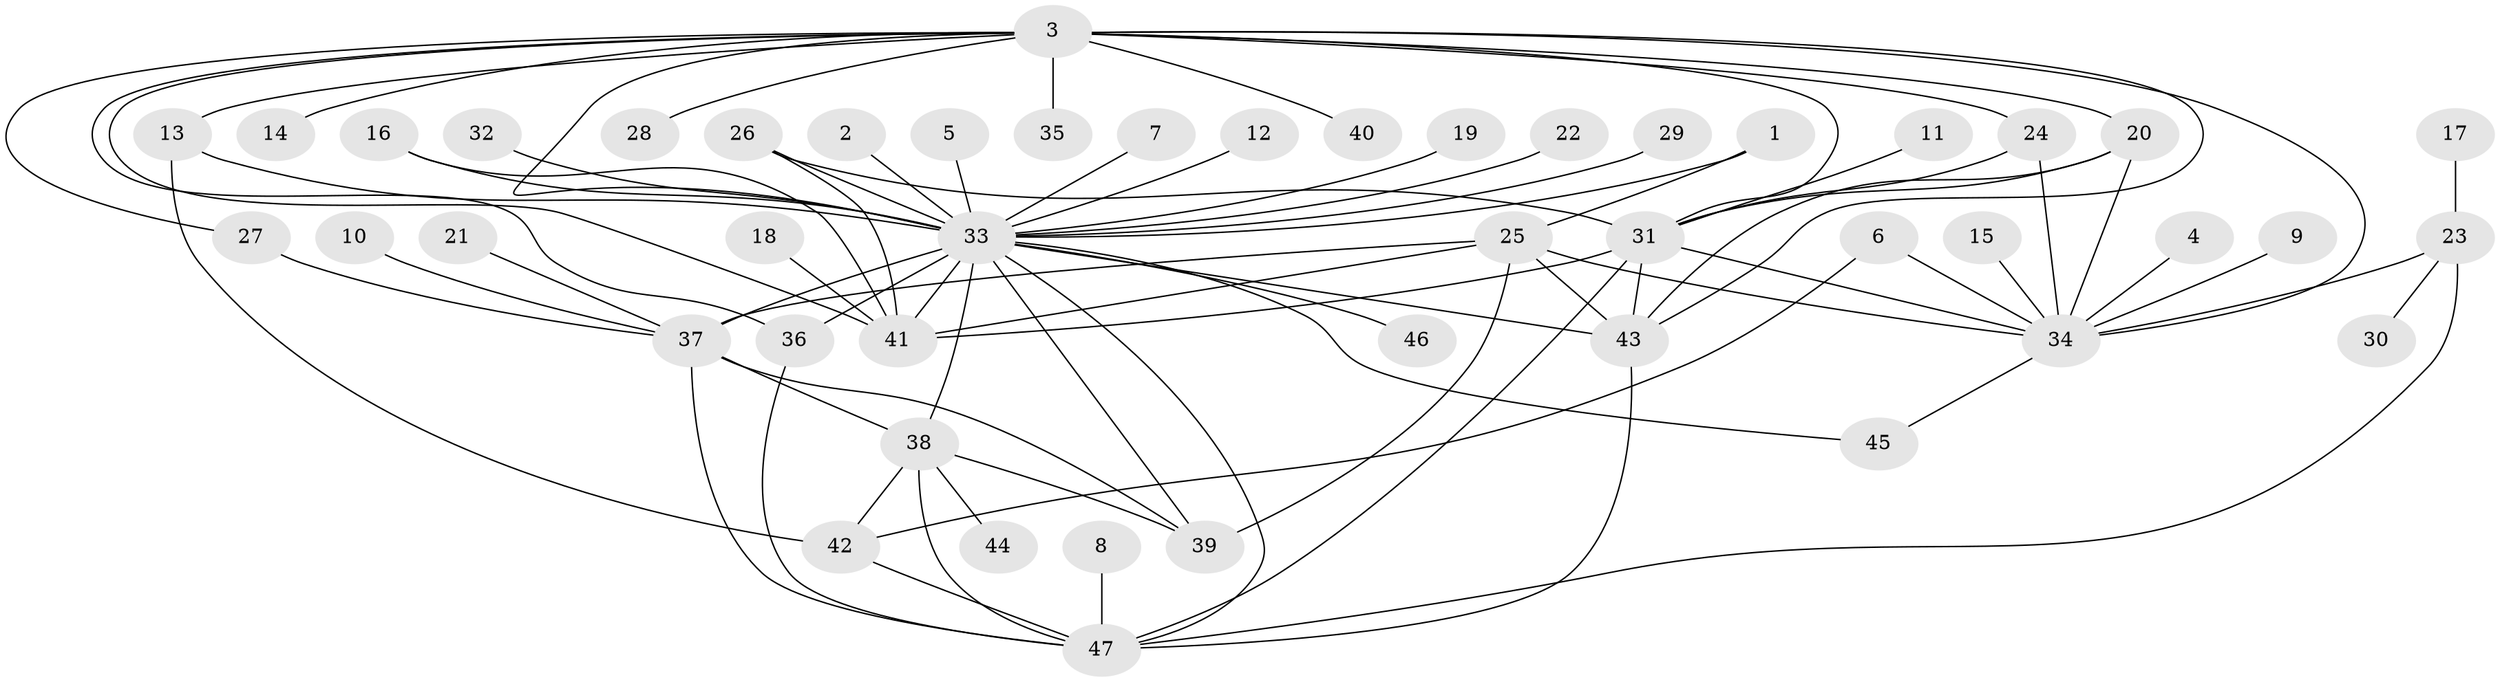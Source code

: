 // original degree distribution, {17: 0.01098901098901099, 5: 0.07692307692307693, 29: 0.01098901098901099, 2: 0.15384615384615385, 11: 0.01098901098901099, 3: 0.14285714285714285, 12: 0.01098901098901099, 1: 0.45054945054945056, 8: 0.03296703296703297, 4: 0.06593406593406594, 7: 0.02197802197802198, 6: 0.01098901098901099}
// Generated by graph-tools (version 1.1) at 2025/25/03/09/25 03:25:54]
// undirected, 47 vertices, 80 edges
graph export_dot {
graph [start="1"]
  node [color=gray90,style=filled];
  1;
  2;
  3;
  4;
  5;
  6;
  7;
  8;
  9;
  10;
  11;
  12;
  13;
  14;
  15;
  16;
  17;
  18;
  19;
  20;
  21;
  22;
  23;
  24;
  25;
  26;
  27;
  28;
  29;
  30;
  31;
  32;
  33;
  34;
  35;
  36;
  37;
  38;
  39;
  40;
  41;
  42;
  43;
  44;
  45;
  46;
  47;
  1 -- 25 [weight=1.0];
  1 -- 33 [weight=1.0];
  2 -- 33 [weight=1.0];
  3 -- 13 [weight=1.0];
  3 -- 14 [weight=1.0];
  3 -- 20 [weight=1.0];
  3 -- 24 [weight=1.0];
  3 -- 27 [weight=1.0];
  3 -- 28 [weight=1.0];
  3 -- 31 [weight=2.0];
  3 -- 33 [weight=2.0];
  3 -- 34 [weight=1.0];
  3 -- 35 [weight=1.0];
  3 -- 36 [weight=1.0];
  3 -- 40 [weight=1.0];
  3 -- 41 [weight=1.0];
  3 -- 43 [weight=2.0];
  4 -- 34 [weight=1.0];
  5 -- 33 [weight=1.0];
  6 -- 34 [weight=1.0];
  6 -- 42 [weight=1.0];
  7 -- 33 [weight=1.0];
  8 -- 47 [weight=1.0];
  9 -- 34 [weight=1.0];
  10 -- 37 [weight=1.0];
  11 -- 31 [weight=1.0];
  12 -- 33 [weight=1.0];
  13 -- 33 [weight=1.0];
  13 -- 42 [weight=1.0];
  15 -- 34 [weight=1.0];
  16 -- 33 [weight=1.0];
  16 -- 41 [weight=1.0];
  17 -- 23 [weight=1.0];
  18 -- 41 [weight=1.0];
  19 -- 33 [weight=1.0];
  20 -- 31 [weight=1.0];
  20 -- 34 [weight=1.0];
  20 -- 43 [weight=1.0];
  21 -- 37 [weight=1.0];
  22 -- 33 [weight=1.0];
  23 -- 30 [weight=1.0];
  23 -- 34 [weight=1.0];
  23 -- 47 [weight=1.0];
  24 -- 31 [weight=1.0];
  24 -- 34 [weight=1.0];
  25 -- 34 [weight=1.0];
  25 -- 37 [weight=1.0];
  25 -- 39 [weight=1.0];
  25 -- 41 [weight=1.0];
  25 -- 43 [weight=1.0];
  26 -- 31 [weight=1.0];
  26 -- 33 [weight=1.0];
  26 -- 41 [weight=1.0];
  27 -- 37 [weight=1.0];
  29 -- 33 [weight=1.0];
  31 -- 34 [weight=1.0];
  31 -- 41 [weight=1.0];
  31 -- 43 [weight=2.0];
  31 -- 47 [weight=2.0];
  32 -- 33 [weight=1.0];
  33 -- 36 [weight=1.0];
  33 -- 37 [weight=2.0];
  33 -- 38 [weight=1.0];
  33 -- 39 [weight=1.0];
  33 -- 41 [weight=2.0];
  33 -- 43 [weight=1.0];
  33 -- 45 [weight=1.0];
  33 -- 46 [weight=1.0];
  33 -- 47 [weight=2.0];
  34 -- 45 [weight=1.0];
  36 -- 47 [weight=1.0];
  37 -- 38 [weight=1.0];
  37 -- 39 [weight=1.0];
  37 -- 47 [weight=1.0];
  38 -- 39 [weight=1.0];
  38 -- 42 [weight=1.0];
  38 -- 44 [weight=1.0];
  38 -- 47 [weight=2.0];
  42 -- 47 [weight=2.0];
  43 -- 47 [weight=1.0];
}
